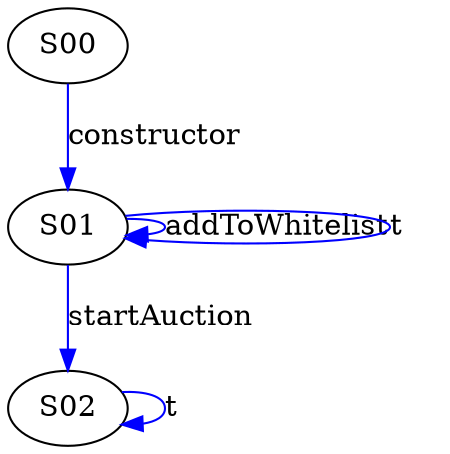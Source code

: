 digraph {

S00->S01 [label="constructor", style="", color="blue"]
S01->S01 [label="addToWhitelist", style="", color="blue"]
S01->S02 [label="startAuction", style="", color="blue"]
S01->S01 [label="t", style="", color="blue"]
S02->S02 [label="t", style="", color="blue"]
}
